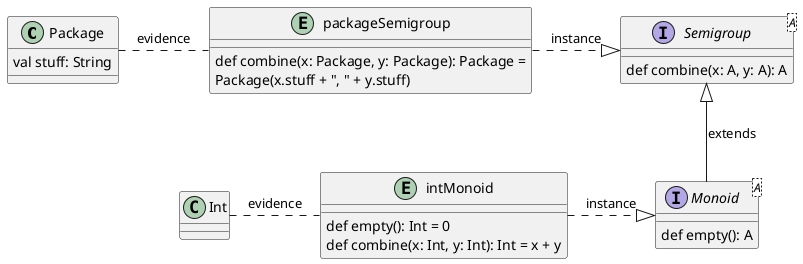 @startuml
  together {
      class Package {
        val stuff: String
      }

      entity packageSemigroup {
        def combine(x: Package, y: Package): Package =
          Package(x.stuff + ", " + y.stuff)
      }


      interface Semigroup<A> {
        def combine(x: A, y: A): A
      }
  }

  together {
      class Int

      entity intMonoid {
        def empty(): Int = 0
        def combine(x: Int, y: Int): Int = x + y
      }

      interface Monoid<A> {
        def empty(): A
      }
  }


  Package . packageSemigroup: evidence
  packageSemigroup .|> Semigroup: instance

  Int . intMonoid: evidence
  intMonoid .|> Monoid: instance

  Semigroup <|-- Monoid: extends









@enduml